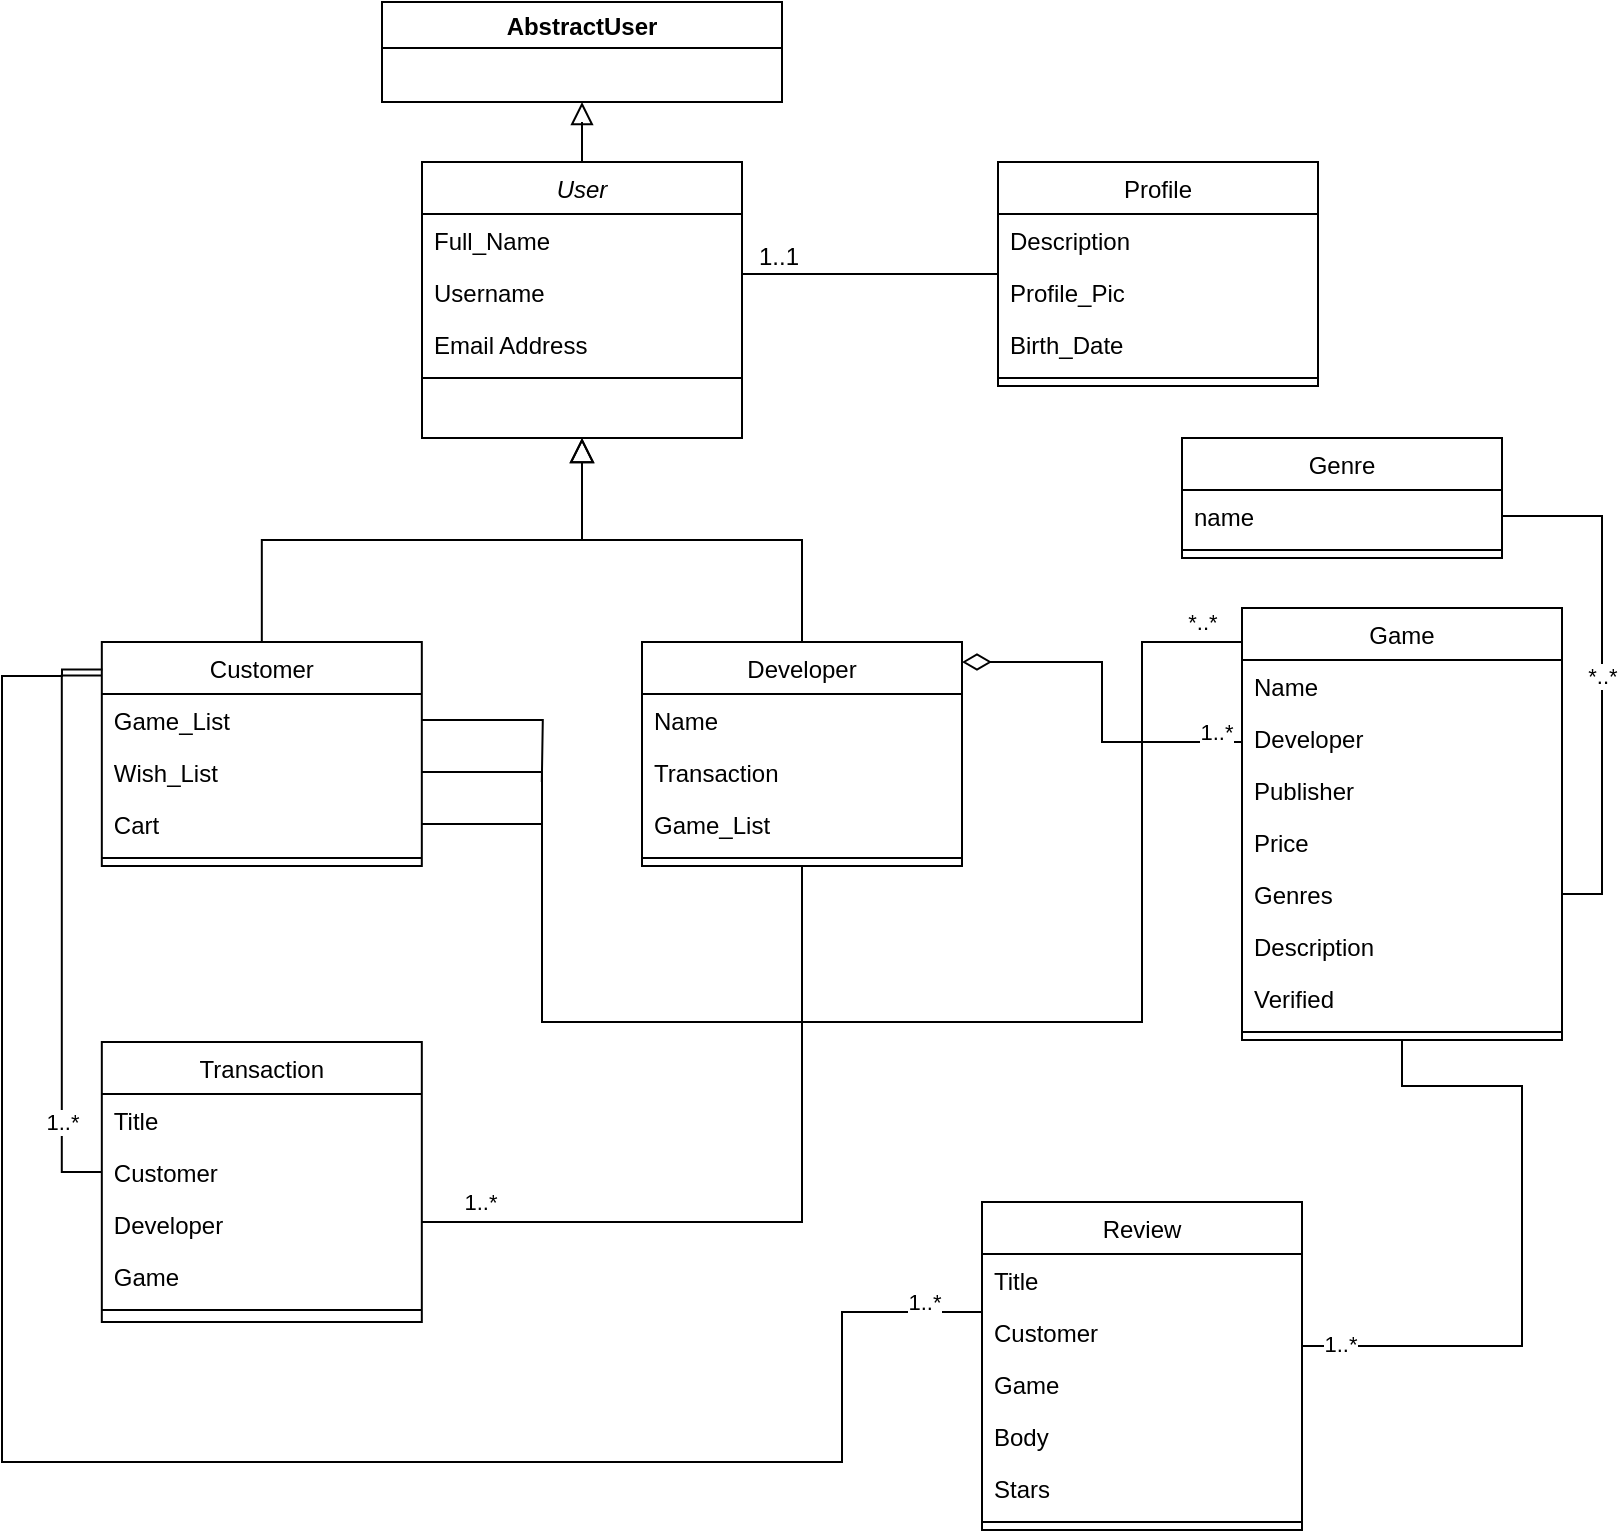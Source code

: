 <mxfile version="19.0.0" type="device"><diagram id="C5RBs43oDa-KdzZeNtuy" name="Page-1"><mxGraphModel dx="724" dy="677" grid="1" gridSize="10" guides="1" tooltips="1" connect="1" arrows="1" fold="1" page="1" pageScale="1" pageWidth="827" pageHeight="1169" math="0" shadow="0"><root><mxCell id="WIyWlLk6GJQsqaUBKTNV-0"/><mxCell id="WIyWlLk6GJQsqaUBKTNV-1" parent="WIyWlLk6GJQsqaUBKTNV-0"/><mxCell id="FOveFSOsX4wEZaDOU0Hv-1" style="edgeStyle=orthogonalEdgeStyle;rounded=0;orthogonalLoop=1;jettySize=auto;html=1;entryX=0.5;entryY=1;entryDx=0;entryDy=0;endArrow=block;endFill=0;startSize=6;endSize=9;" parent="WIyWlLk6GJQsqaUBKTNV-1" source="zkfFHV4jXpPFQw0GAbJ--0" target="FOveFSOsX4wEZaDOU0Hv-0" edge="1"><mxGeometry relative="1" as="geometry"/></mxCell><mxCell id="zkfFHV4jXpPFQw0GAbJ--0" value="User" style="swimlane;fontStyle=2;align=center;verticalAlign=top;childLayout=stackLayout;horizontal=1;startSize=26;horizontalStack=0;resizeParent=1;resizeLast=0;collapsible=1;marginBottom=0;rounded=0;shadow=0;strokeWidth=1;" parent="WIyWlLk6GJQsqaUBKTNV-1" vertex="1"><mxGeometry x="220" y="120" width="160" height="138" as="geometry"><mxRectangle x="230" y="140" width="160" height="26" as="alternateBounds"/></mxGeometry></mxCell><mxCell id="zkfFHV4jXpPFQw0GAbJ--1" value="Full_Name" style="text;align=left;verticalAlign=top;spacingLeft=4;spacingRight=4;overflow=hidden;rotatable=0;points=[[0,0.5],[1,0.5]];portConstraint=eastwest;" parent="zkfFHV4jXpPFQw0GAbJ--0" vertex="1"><mxGeometry y="26" width="160" height="26" as="geometry"/></mxCell><mxCell id="zkfFHV4jXpPFQw0GAbJ--2" value="Username" style="text;align=left;verticalAlign=top;spacingLeft=4;spacingRight=4;overflow=hidden;rotatable=0;points=[[0,0.5],[1,0.5]];portConstraint=eastwest;rounded=0;shadow=0;html=0;" parent="zkfFHV4jXpPFQw0GAbJ--0" vertex="1"><mxGeometry y="52" width="160" height="26" as="geometry"/></mxCell><mxCell id="zkfFHV4jXpPFQw0GAbJ--3" value="Email Address" style="text;align=left;verticalAlign=top;spacingLeft=4;spacingRight=4;overflow=hidden;rotatable=0;points=[[0,0.5],[1,0.5]];portConstraint=eastwest;rounded=0;shadow=0;html=0;" parent="zkfFHV4jXpPFQw0GAbJ--0" vertex="1"><mxGeometry y="78" width="160" height="26" as="geometry"/></mxCell><mxCell id="zkfFHV4jXpPFQw0GAbJ--4" value="" style="line;html=1;strokeWidth=1;align=left;verticalAlign=middle;spacingTop=-1;spacingLeft=3;spacingRight=3;rotatable=0;labelPosition=right;points=[];portConstraint=eastwest;" parent="zkfFHV4jXpPFQw0GAbJ--0" vertex="1"><mxGeometry y="104" width="160" height="8" as="geometry"/></mxCell><mxCell id="zkfFHV4jXpPFQw0GAbJ--6" value="Customer" style="swimlane;fontStyle=0;align=center;verticalAlign=top;childLayout=stackLayout;horizontal=1;startSize=26;horizontalStack=0;resizeParent=1;resizeLast=0;collapsible=1;marginBottom=0;rounded=0;shadow=0;strokeWidth=1;" parent="WIyWlLk6GJQsqaUBKTNV-1" vertex="1"><mxGeometry x="59.91" y="360" width="160" height="112" as="geometry"><mxRectangle x="130" y="380" width="160" height="26" as="alternateBounds"/></mxGeometry></mxCell><mxCell id="zkfFHV4jXpPFQw0GAbJ--7" value="Game_List" style="text;align=left;verticalAlign=top;spacingLeft=4;spacingRight=4;overflow=hidden;rotatable=0;points=[[0,0.5],[1,0.5]];portConstraint=eastwest;" parent="zkfFHV4jXpPFQw0GAbJ--6" vertex="1"><mxGeometry y="26" width="160" height="26" as="geometry"/></mxCell><mxCell id="zkfFHV4jXpPFQw0GAbJ--8" value="Wish_List" style="text;align=left;verticalAlign=top;spacingLeft=4;spacingRight=4;overflow=hidden;rotatable=0;points=[[0,0.5],[1,0.5]];portConstraint=eastwest;rounded=0;shadow=0;html=0;" parent="zkfFHV4jXpPFQw0GAbJ--6" vertex="1"><mxGeometry y="52" width="160" height="26" as="geometry"/></mxCell><mxCell id="FOveFSOsX4wEZaDOU0Hv-2" value="Cart" style="text;align=left;verticalAlign=top;spacingLeft=4;spacingRight=4;overflow=hidden;rotatable=0;points=[[0,0.5],[1,0.5]];portConstraint=eastwest;rounded=0;shadow=0;html=0;" parent="zkfFHV4jXpPFQw0GAbJ--6" vertex="1"><mxGeometry y="78" width="160" height="26" as="geometry"/></mxCell><mxCell id="zkfFHV4jXpPFQw0GAbJ--9" value="" style="line;html=1;strokeWidth=1;align=left;verticalAlign=middle;spacingTop=-1;spacingLeft=3;spacingRight=3;rotatable=0;labelPosition=right;points=[];portConstraint=eastwest;" parent="zkfFHV4jXpPFQw0GAbJ--6" vertex="1"><mxGeometry y="104" width="160" height="8" as="geometry"/></mxCell><mxCell id="zkfFHV4jXpPFQw0GAbJ--12" value="" style="endArrow=block;endSize=10;endFill=0;shadow=0;strokeWidth=1;rounded=0;edgeStyle=elbowEdgeStyle;elbow=vertical;" parent="WIyWlLk6GJQsqaUBKTNV-1" source="zkfFHV4jXpPFQw0GAbJ--6" target="zkfFHV4jXpPFQw0GAbJ--0" edge="1"><mxGeometry width="160" relative="1" as="geometry"><mxPoint x="200" y="203" as="sourcePoint"/><mxPoint x="200" y="203" as="targetPoint"/></mxGeometry></mxCell><mxCell id="FOveFSOsX4wEZaDOU0Hv-33" style="edgeStyle=orthogonalEdgeStyle;rounded=0;orthogonalLoop=1;jettySize=auto;html=1;endArrow=none;endFill=0;startSize=6;endSize=9;" parent="WIyWlLk6GJQsqaUBKTNV-1" source="zkfFHV4jXpPFQw0GAbJ--13" target="FOveFSOsX4wEZaDOU0Hv-26" edge="1"><mxGeometry relative="1" as="geometry"><Array as="points"><mxPoint x="410" y="650"/></Array></mxGeometry></mxCell><mxCell id="FOveFSOsX4wEZaDOU0Hv-47" value="1..* " style="edgeLabel;html=1;align=center;verticalAlign=middle;resizable=0;points=[];" parent="FOveFSOsX4wEZaDOU0Hv-33" vertex="1" connectable="0"><mxGeometry x="0.864" y="1" relative="1" as="geometry"><mxPoint x="4" y="-11" as="offset"/></mxGeometry></mxCell><mxCell id="zkfFHV4jXpPFQw0GAbJ--13" value="Developer" style="swimlane;fontStyle=0;align=center;verticalAlign=top;childLayout=stackLayout;horizontal=1;startSize=26;horizontalStack=0;resizeParent=1;resizeLast=0;collapsible=1;marginBottom=0;rounded=0;shadow=0;strokeWidth=1;" parent="WIyWlLk6GJQsqaUBKTNV-1" vertex="1"><mxGeometry x="330" y="360" width="160" height="112" as="geometry"><mxRectangle x="340" y="380" width="170" height="26" as="alternateBounds"/></mxGeometry></mxCell><mxCell id="zkfFHV4jXpPFQw0GAbJ--14" value="Name" style="text;align=left;verticalAlign=top;spacingLeft=4;spacingRight=4;overflow=hidden;rotatable=0;points=[[0,0.5],[1,0.5]];portConstraint=eastwest;" parent="zkfFHV4jXpPFQw0GAbJ--13" vertex="1"><mxGeometry y="26" width="160" height="26" as="geometry"/></mxCell><mxCell id="FOveFSOsX4wEZaDOU0Hv-28" value="Transaction" style="text;align=left;verticalAlign=top;spacingLeft=4;spacingRight=4;overflow=hidden;rotatable=0;points=[[0,0.5],[1,0.5]];portConstraint=eastwest;rounded=0;shadow=0;html=0;" parent="zkfFHV4jXpPFQw0GAbJ--13" vertex="1"><mxGeometry y="52" width="160" height="26" as="geometry"/></mxCell><mxCell id="FOveFSOsX4wEZaDOU0Hv-4" value="Game_List" style="text;align=left;verticalAlign=top;spacingLeft=4;spacingRight=4;overflow=hidden;rotatable=0;points=[[0,0.5],[1,0.5]];portConstraint=eastwest;" parent="zkfFHV4jXpPFQw0GAbJ--13" vertex="1"><mxGeometry y="78" width="160" height="26" as="geometry"/></mxCell><mxCell id="zkfFHV4jXpPFQw0GAbJ--15" value="" style="line;html=1;strokeWidth=1;align=left;verticalAlign=middle;spacingTop=-1;spacingLeft=3;spacingRight=3;rotatable=0;labelPosition=right;points=[];portConstraint=eastwest;" parent="zkfFHV4jXpPFQw0GAbJ--13" vertex="1"><mxGeometry y="104" width="160" height="8" as="geometry"/></mxCell><mxCell id="zkfFHV4jXpPFQw0GAbJ--16" value="" style="endArrow=block;endSize=10;endFill=0;shadow=0;strokeWidth=1;rounded=0;edgeStyle=elbowEdgeStyle;elbow=vertical;" parent="WIyWlLk6GJQsqaUBKTNV-1" source="zkfFHV4jXpPFQw0GAbJ--13" target="zkfFHV4jXpPFQw0GAbJ--0" edge="1"><mxGeometry width="160" relative="1" as="geometry"><mxPoint x="210" y="373" as="sourcePoint"/><mxPoint x="310" y="271" as="targetPoint"/></mxGeometry></mxCell><mxCell id="zkfFHV4jXpPFQw0GAbJ--17" value="Profile" style="swimlane;fontStyle=0;align=center;verticalAlign=top;childLayout=stackLayout;horizontal=1;startSize=26;horizontalStack=0;resizeParent=1;resizeLast=0;collapsible=1;marginBottom=0;rounded=0;shadow=0;strokeWidth=1;" parent="WIyWlLk6GJQsqaUBKTNV-1" vertex="1"><mxGeometry x="508" y="120" width="160" height="112" as="geometry"><mxRectangle x="550" y="140" width="160" height="26" as="alternateBounds"/></mxGeometry></mxCell><mxCell id="zkfFHV4jXpPFQw0GAbJ--18" value="Description" style="text;align=left;verticalAlign=top;spacingLeft=4;spacingRight=4;overflow=hidden;rotatable=0;points=[[0,0.5],[1,0.5]];portConstraint=eastwest;" parent="zkfFHV4jXpPFQw0GAbJ--17" vertex="1"><mxGeometry y="26" width="160" height="26" as="geometry"/></mxCell><mxCell id="zkfFHV4jXpPFQw0GAbJ--19" value="Profile_Pic" style="text;align=left;verticalAlign=top;spacingLeft=4;spacingRight=4;overflow=hidden;rotatable=0;points=[[0,0.5],[1,0.5]];portConstraint=eastwest;rounded=0;shadow=0;html=0;" parent="zkfFHV4jXpPFQw0GAbJ--17" vertex="1"><mxGeometry y="52" width="160" height="26" as="geometry"/></mxCell><mxCell id="FOveFSOsX4wEZaDOU0Hv-50" value="Birth_Date" style="text;align=left;verticalAlign=top;spacingLeft=4;spacingRight=4;overflow=hidden;rotatable=0;points=[[0,0.5],[1,0.5]];portConstraint=eastwest;rounded=0;shadow=0;html=0;" parent="zkfFHV4jXpPFQw0GAbJ--17" vertex="1"><mxGeometry y="78" width="160" height="26" as="geometry"/></mxCell><mxCell id="zkfFHV4jXpPFQw0GAbJ--23" value="" style="line;html=1;strokeWidth=1;align=left;verticalAlign=middle;spacingTop=-1;spacingLeft=3;spacingRight=3;rotatable=0;labelPosition=right;points=[];portConstraint=eastwest;" parent="zkfFHV4jXpPFQw0GAbJ--17" vertex="1"><mxGeometry y="104" width="160" height="8" as="geometry"/></mxCell><mxCell id="zkfFHV4jXpPFQw0GAbJ--26" value="" style="endArrow=none;shadow=0;strokeWidth=1;rounded=0;endFill=0;edgeStyle=elbowEdgeStyle;elbow=vertical;" parent="WIyWlLk6GJQsqaUBKTNV-1" source="zkfFHV4jXpPFQw0GAbJ--0" target="zkfFHV4jXpPFQw0GAbJ--17" edge="1"><mxGeometry x="0.5" y="41" relative="1" as="geometry"><mxPoint x="380" y="192" as="sourcePoint"/><mxPoint x="540" y="192" as="targetPoint"/><mxPoint x="-40" y="32" as="offset"/></mxGeometry></mxCell><mxCell id="zkfFHV4jXpPFQw0GAbJ--28" value="1..1" style="resizable=0;align=right;verticalAlign=bottom;labelBackgroundColor=none;fontSize=12;" parent="zkfFHV4jXpPFQw0GAbJ--26" connectable="0" vertex="1"><mxGeometry x="1" relative="1" as="geometry"><mxPoint x="-98" as="offset"/></mxGeometry></mxCell><mxCell id="FOveFSOsX4wEZaDOU0Hv-0" value="AbstractUser" style="swimlane;" parent="WIyWlLk6GJQsqaUBKTNV-1" vertex="1"><mxGeometry x="200" y="40" width="200" height="50" as="geometry"/></mxCell><mxCell id="FOveFSOsX4wEZaDOU0Hv-35" style="edgeStyle=orthogonalEdgeStyle;rounded=0;orthogonalLoop=1;jettySize=auto;html=1;startArrow=none;startFill=0;endArrow=diamondThin;endFill=0;startSize=6;endSize=12;exitX=0;exitY=0.5;exitDx=0;exitDy=0;" parent="WIyWlLk6GJQsqaUBKTNV-1" source="FOveFSOsX4wEZaDOU0Hv-43" edge="1"><mxGeometry relative="1" as="geometry"><mxPoint x="490" y="370" as="targetPoint"/><Array as="points"><mxPoint x="630" y="410"/><mxPoint x="560" y="410"/><mxPoint x="560" y="370"/></Array></mxGeometry></mxCell><mxCell id="FOveFSOsX4wEZaDOU0Hv-44" value="1..*" style="edgeLabel;html=1;align=center;verticalAlign=middle;resizable=0;points=[];" parent="FOveFSOsX4wEZaDOU0Hv-35" vertex="1" connectable="0"><mxGeometry x="-0.834" y="2" relative="1" as="geometry"><mxPoint y="-7" as="offset"/></mxGeometry></mxCell><mxCell id="FOveFSOsX4wEZaDOU0Hv-40" style="edgeStyle=orthogonalEdgeStyle;rounded=0;orthogonalLoop=1;jettySize=auto;html=1;entryX=1;entryY=0.5;entryDx=0;entryDy=0;startArrow=none;startFill=0;endArrow=none;endFill=0;startSize=6;endSize=9;" parent="WIyWlLk6GJQsqaUBKTNV-1" source="FOveFSOsX4wEZaDOU0Hv-5" target="zkfFHV4jXpPFQw0GAbJ--8" edge="1"><mxGeometry relative="1" as="geometry"><Array as="points"><mxPoint x="580" y="360"/><mxPoint x="580" y="550"/><mxPoint x="280" y="550"/><mxPoint x="280" y="425"/></Array></mxGeometry></mxCell><mxCell id="FOveFSOsX4wEZaDOU0Hv-41" value="&lt;div&gt;*..*&lt;/div&gt;" style="edgeLabel;html=1;align=center;verticalAlign=middle;resizable=0;points=[];" parent="FOveFSOsX4wEZaDOU0Hv-40" vertex="1" connectable="0"><mxGeometry x="0.845" y="-1" relative="1" as="geometry"><mxPoint x="334" y="-74" as="offset"/></mxGeometry></mxCell><mxCell id="FOveFSOsX4wEZaDOU0Hv-5" value="Game" style="swimlane;fontStyle=0;align=center;verticalAlign=top;childLayout=stackLayout;horizontal=1;startSize=26;horizontalStack=0;resizeParent=1;resizeLast=0;collapsible=1;marginBottom=0;rounded=0;shadow=0;strokeWidth=1;" parent="WIyWlLk6GJQsqaUBKTNV-1" vertex="1"><mxGeometry x="630" y="343" width="160" height="216" as="geometry"><mxRectangle x="130" y="380" width="160" height="26" as="alternateBounds"/></mxGeometry></mxCell><mxCell id="FOveFSOsX4wEZaDOU0Hv-9" value="Name" style="text;align=left;verticalAlign=top;spacingLeft=4;spacingRight=4;overflow=hidden;rotatable=0;points=[[0,0.5],[1,0.5]];portConstraint=eastwest;rounded=0;shadow=0;html=0;" parent="FOveFSOsX4wEZaDOU0Hv-5" vertex="1"><mxGeometry y="26" width="160" height="26" as="geometry"/></mxCell><mxCell id="FOveFSOsX4wEZaDOU0Hv-43" value="Developer" style="text;align=left;verticalAlign=top;spacingLeft=4;spacingRight=4;overflow=hidden;rotatable=0;points=[[0,0.5],[1,0.5]];portConstraint=eastwest;" parent="FOveFSOsX4wEZaDOU0Hv-5" vertex="1"><mxGeometry y="52" width="160" height="26" as="geometry"/></mxCell><mxCell id="FOveFSOsX4wEZaDOU0Hv-6" value="Publisher" style="text;align=left;verticalAlign=top;spacingLeft=4;spacingRight=4;overflow=hidden;rotatable=0;points=[[0,0.5],[1,0.5]];portConstraint=eastwest;" parent="FOveFSOsX4wEZaDOU0Hv-5" vertex="1"><mxGeometry y="78" width="160" height="26" as="geometry"/></mxCell><mxCell id="FOveFSOsX4wEZaDOU0Hv-7" value="Price" style="text;align=left;verticalAlign=top;spacingLeft=4;spacingRight=4;overflow=hidden;rotatable=0;points=[[0,0.5],[1,0.5]];portConstraint=eastwest;rounded=0;shadow=0;html=0;" parent="FOveFSOsX4wEZaDOU0Hv-5" vertex="1"><mxGeometry y="104" width="160" height="26" as="geometry"/></mxCell><mxCell id="usreoibdBap7OdIR6iGt-5" value="Genres" style="text;align=left;verticalAlign=top;spacingLeft=4;spacingRight=4;overflow=hidden;rotatable=0;points=[[0,0.5],[1,0.5]];portConstraint=eastwest;rounded=0;shadow=0;html=0;" vertex="1" parent="FOveFSOsX4wEZaDOU0Hv-5"><mxGeometry y="130" width="160" height="26" as="geometry"/></mxCell><mxCell id="FOveFSOsX4wEZaDOU0Hv-11" value="Description" style="text;align=left;verticalAlign=top;spacingLeft=4;spacingRight=4;overflow=hidden;rotatable=0;points=[[0,0.5],[1,0.5]];portConstraint=eastwest;rounded=0;shadow=0;html=0;" parent="FOveFSOsX4wEZaDOU0Hv-5" vertex="1"><mxGeometry y="156" width="160" height="26" as="geometry"/></mxCell><mxCell id="FOveFSOsX4wEZaDOU0Hv-8" value="Verified" style="text;align=left;verticalAlign=top;spacingLeft=4;spacingRight=4;overflow=hidden;rotatable=0;points=[[0,0.5],[1,0.5]];portConstraint=eastwest;rounded=0;shadow=0;html=0;" parent="FOveFSOsX4wEZaDOU0Hv-5" vertex="1"><mxGeometry y="182" width="160" height="26" as="geometry"/></mxCell><mxCell id="FOveFSOsX4wEZaDOU0Hv-10" value="" style="line;html=1;strokeWidth=1;align=left;verticalAlign=middle;spacingTop=-1;spacingLeft=3;spacingRight=3;rotatable=0;labelPosition=right;points=[];portConstraint=eastwest;" parent="FOveFSOsX4wEZaDOU0Hv-5" vertex="1"><mxGeometry y="208" width="160" height="8" as="geometry"/></mxCell><mxCell id="FOveFSOsX4wEZaDOU0Hv-29" style="edgeStyle=orthogonalEdgeStyle;rounded=0;orthogonalLoop=1;jettySize=auto;html=1;entryX=0.5;entryY=1;entryDx=0;entryDy=0;endArrow=none;endFill=0;startSize=6;endSize=9;" parent="WIyWlLk6GJQsqaUBKTNV-1" source="FOveFSOsX4wEZaDOU0Hv-12" target="FOveFSOsX4wEZaDOU0Hv-5" edge="1"><mxGeometry relative="1" as="geometry"><Array as="points"><mxPoint x="770" y="712"/><mxPoint x="770" y="582"/><mxPoint x="710" y="582"/></Array></mxGeometry></mxCell><mxCell id="FOveFSOsX4wEZaDOU0Hv-31" value="1..*" style="edgeLabel;html=1;align=center;verticalAlign=middle;resizable=0;points=[];" parent="FOveFSOsX4wEZaDOU0Hv-29" vertex="1" connectable="0"><mxGeometry x="-0.886" y="1" relative="1" as="geometry"><mxPoint as="offset"/></mxGeometry></mxCell><mxCell id="FOveFSOsX4wEZaDOU0Hv-12" value="Review" style="swimlane;fontStyle=0;align=center;verticalAlign=top;childLayout=stackLayout;horizontal=1;startSize=26;horizontalStack=0;resizeParent=1;resizeLast=0;collapsible=1;marginBottom=0;rounded=0;shadow=0;strokeWidth=1;" parent="WIyWlLk6GJQsqaUBKTNV-1" vertex="1"><mxGeometry x="500" y="640" width="160" height="164" as="geometry"><mxRectangle x="130" y="380" width="160" height="26" as="alternateBounds"/></mxGeometry></mxCell><mxCell id="FOveFSOsX4wEZaDOU0Hv-13" value="Title" style="text;align=left;verticalAlign=top;spacingLeft=4;spacingRight=4;overflow=hidden;rotatable=0;points=[[0,0.5],[1,0.5]];portConstraint=eastwest;rounded=0;shadow=0;html=0;" parent="FOveFSOsX4wEZaDOU0Hv-12" vertex="1"><mxGeometry y="26" width="160" height="26" as="geometry"/></mxCell><mxCell id="FOveFSOsX4wEZaDOU0Hv-14" value="Customer" style="text;align=left;verticalAlign=top;spacingLeft=4;spacingRight=4;overflow=hidden;rotatable=0;points=[[0,0.5],[1,0.5]];portConstraint=eastwest;" parent="FOveFSOsX4wEZaDOU0Hv-12" vertex="1"><mxGeometry y="52" width="160" height="26" as="geometry"/></mxCell><mxCell id="FOveFSOsX4wEZaDOU0Hv-15" value="Game" style="text;align=left;verticalAlign=top;spacingLeft=4;spacingRight=4;overflow=hidden;rotatable=0;points=[[0,0.5],[1,0.5]];portConstraint=eastwest;rounded=0;shadow=0;html=0;" parent="FOveFSOsX4wEZaDOU0Hv-12" vertex="1"><mxGeometry y="78" width="160" height="26" as="geometry"/></mxCell><mxCell id="FOveFSOsX4wEZaDOU0Hv-16" value="Body" style="text;align=left;verticalAlign=top;spacingLeft=4;spacingRight=4;overflow=hidden;rotatable=0;points=[[0,0.5],[1,0.5]];portConstraint=eastwest;rounded=0;shadow=0;html=0;" parent="FOveFSOsX4wEZaDOU0Hv-12" vertex="1"><mxGeometry y="104" width="160" height="26" as="geometry"/></mxCell><mxCell id="FOveFSOsX4wEZaDOU0Hv-17" value="Stars" style="text;align=left;verticalAlign=top;spacingLeft=4;spacingRight=4;overflow=hidden;rotatable=0;points=[[0,0.5],[1,0.5]];portConstraint=eastwest;rounded=0;shadow=0;html=0;" parent="FOveFSOsX4wEZaDOU0Hv-12" vertex="1"><mxGeometry y="130" width="160" height="26" as="geometry"/></mxCell><mxCell id="FOveFSOsX4wEZaDOU0Hv-18" value="" style="line;html=1;strokeWidth=1;align=left;verticalAlign=middle;spacingTop=-1;spacingLeft=3;spacingRight=3;rotatable=0;labelPosition=right;points=[];portConstraint=eastwest;" parent="FOveFSOsX4wEZaDOU0Hv-12" vertex="1"><mxGeometry y="156" width="160" height="8" as="geometry"/></mxCell><mxCell id="FOveFSOsX4wEZaDOU0Hv-19" value="Transaction" style="swimlane;fontStyle=0;align=center;verticalAlign=top;childLayout=stackLayout;horizontal=1;startSize=26;horizontalStack=0;resizeParent=1;resizeLast=0;collapsible=1;marginBottom=0;rounded=0;shadow=0;strokeWidth=1;" parent="WIyWlLk6GJQsqaUBKTNV-1" vertex="1"><mxGeometry x="59.91" y="560" width="160" height="140" as="geometry"><mxRectangle x="130" y="380" width="160" height="26" as="alternateBounds"/></mxGeometry></mxCell><mxCell id="FOveFSOsX4wEZaDOU0Hv-20" value="Title" style="text;align=left;verticalAlign=top;spacingLeft=4;spacingRight=4;overflow=hidden;rotatable=0;points=[[0,0.5],[1,0.5]];portConstraint=eastwest;rounded=0;shadow=0;html=0;" parent="FOveFSOsX4wEZaDOU0Hv-19" vertex="1"><mxGeometry y="26" width="160" height="26" as="geometry"/></mxCell><mxCell id="FOveFSOsX4wEZaDOU0Hv-21" value="Customer" style="text;align=left;verticalAlign=top;spacingLeft=4;spacingRight=4;overflow=hidden;rotatable=0;points=[[0,0.5],[1,0.5]];portConstraint=eastwest;" parent="FOveFSOsX4wEZaDOU0Hv-19" vertex="1"><mxGeometry y="52" width="160" height="26" as="geometry"/></mxCell><mxCell id="FOveFSOsX4wEZaDOU0Hv-26" value="Developer" style="text;align=left;verticalAlign=top;spacingLeft=4;spacingRight=4;overflow=hidden;rotatable=0;points=[[0,0.5],[1,0.5]];portConstraint=eastwest;" parent="FOveFSOsX4wEZaDOU0Hv-19" vertex="1"><mxGeometry y="78" width="160" height="26" as="geometry"/></mxCell><mxCell id="FOveFSOsX4wEZaDOU0Hv-22" value="Game" style="text;align=left;verticalAlign=top;spacingLeft=4;spacingRight=4;overflow=hidden;rotatable=0;points=[[0,0.5],[1,0.5]];portConstraint=eastwest;rounded=0;shadow=0;html=0;" parent="FOveFSOsX4wEZaDOU0Hv-19" vertex="1"><mxGeometry y="104" width="160" height="26" as="geometry"/></mxCell><mxCell id="FOveFSOsX4wEZaDOU0Hv-25" value="" style="line;html=1;strokeWidth=1;align=left;verticalAlign=middle;spacingTop=-1;spacingLeft=3;spacingRight=3;rotatable=0;labelPosition=right;points=[];portConstraint=eastwest;" parent="FOveFSOsX4wEZaDOU0Hv-19" vertex="1"><mxGeometry y="130" width="160" height="8" as="geometry"/></mxCell><mxCell id="FOveFSOsX4wEZaDOU0Hv-42" value="1..*" style="edgeStyle=orthogonalEdgeStyle;rounded=0;orthogonalLoop=1;jettySize=auto;html=1;entryX=0.002;entryY=0.123;entryDx=0;entryDy=0;startArrow=none;startFill=0;endArrow=none;endFill=0;startSize=6;endSize=9;exitX=0;exitY=0.5;exitDx=0;exitDy=0;entryPerimeter=0;" parent="WIyWlLk6GJQsqaUBKTNV-1" source="FOveFSOsX4wEZaDOU0Hv-14" target="zkfFHV4jXpPFQw0GAbJ--6" edge="1"><mxGeometry x="-0.923" y="-5" relative="1" as="geometry"><Array as="points"><mxPoint x="500" y="695"/><mxPoint x="430" y="695"/><mxPoint x="430" y="770"/><mxPoint x="10" y="770"/><mxPoint x="10" y="377"/><mxPoint x="40" y="377"/></Array><mxPoint as="offset"/></mxGeometry></mxCell><mxCell id="FOveFSOsX4wEZaDOU0Hv-48" style="edgeStyle=orthogonalEdgeStyle;rounded=0;orthogonalLoop=1;jettySize=auto;html=1;startArrow=none;startFill=0;endArrow=none;endFill=0;startSize=6;endSize=12;strokeWidth=1;" parent="WIyWlLk6GJQsqaUBKTNV-1" source="zkfFHV4jXpPFQw0GAbJ--7" edge="1"><mxGeometry relative="1" as="geometry"><mxPoint x="279.91" y="430" as="targetPoint"/></mxGeometry></mxCell><mxCell id="FOveFSOsX4wEZaDOU0Hv-49" style="edgeStyle=orthogonalEdgeStyle;rounded=0;orthogonalLoop=1;jettySize=auto;html=1;startArrow=none;startFill=0;endArrow=none;endFill=0;startSize=6;endSize=12;strokeWidth=1;" parent="WIyWlLk6GJQsqaUBKTNV-1" source="FOveFSOsX4wEZaDOU0Hv-2" edge="1"><mxGeometry relative="1" as="geometry"><mxPoint x="279.91" y="451.0" as="targetPoint"/></mxGeometry></mxCell><mxCell id="FOveFSOsX4wEZaDOU0Hv-51" value="1..*" style="edgeStyle=orthogonalEdgeStyle;rounded=0;orthogonalLoop=1;jettySize=auto;html=1;entryX=-0.001;entryY=0.15;entryDx=0;entryDy=0;entryPerimeter=0;startArrow=none;startFill=0;endArrow=none;endFill=0;startSize=6;endSize=12;strokeWidth=1;" parent="WIyWlLk6GJQsqaUBKTNV-1" source="FOveFSOsX4wEZaDOU0Hv-21" target="zkfFHV4jXpPFQw0GAbJ--6" edge="1"><mxGeometry x="-0.688" relative="1" as="geometry"><Array as="points"><mxPoint x="39.91" y="625"/><mxPoint x="39.91" y="377"/></Array><mxPoint as="offset"/></mxGeometry></mxCell><mxCell id="usreoibdBap7OdIR6iGt-0" value="Genre" style="swimlane;fontStyle=0;align=center;verticalAlign=top;childLayout=stackLayout;horizontal=1;startSize=26;horizontalStack=0;resizeParent=1;resizeLast=0;collapsible=1;marginBottom=0;rounded=0;shadow=0;strokeWidth=1;" vertex="1" parent="WIyWlLk6GJQsqaUBKTNV-1"><mxGeometry x="600" y="258" width="160" height="60" as="geometry"><mxRectangle x="550" y="140" width="160" height="26" as="alternateBounds"/></mxGeometry></mxCell><mxCell id="usreoibdBap7OdIR6iGt-1" value="name" style="text;align=left;verticalAlign=top;spacingLeft=4;spacingRight=4;overflow=hidden;rotatable=0;points=[[0,0.5],[1,0.5]];portConstraint=eastwest;" vertex="1" parent="usreoibdBap7OdIR6iGt-0"><mxGeometry y="26" width="160" height="26" as="geometry"/></mxCell><mxCell id="usreoibdBap7OdIR6iGt-4" value="" style="line;html=1;strokeWidth=1;align=left;verticalAlign=middle;spacingTop=-1;spacingLeft=3;spacingRight=3;rotatable=0;labelPosition=right;points=[];portConstraint=eastwest;" vertex="1" parent="usreoibdBap7OdIR6iGt-0"><mxGeometry y="52" width="160" height="8" as="geometry"/></mxCell><mxCell id="usreoibdBap7OdIR6iGt-6" value="*..*" style="edgeStyle=orthogonalEdgeStyle;rounded=0;orthogonalLoop=1;jettySize=auto;html=1;entryX=1;entryY=0.5;entryDx=0;entryDy=0;endArrow=none;endFill=0;" edge="1" parent="WIyWlLk6GJQsqaUBKTNV-1" source="usreoibdBap7OdIR6iGt-5" target="usreoibdBap7OdIR6iGt-1"><mxGeometry relative="1" as="geometry"><Array as="points"><mxPoint x="810" y="486"/><mxPoint x="810" y="297"/></Array></mxGeometry></mxCell></root></mxGraphModel></diagram></mxfile>